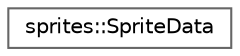 digraph "Graphical Class Hierarchy"
{
 // LATEX_PDF_SIZE
  bgcolor="transparent";
  edge [fontname=Helvetica,fontsize=10,labelfontname=Helvetica,labelfontsize=10];
  node [fontname=Helvetica,fontsize=10,shape=box,height=0.2,width=0.4];
  rankdir="LR";
  Node0 [id="Node000000",label="sprites::SpriteData",height=0.2,width=0.4,color="grey40", fillcolor="white", style="filled",URL="$structsprites_1_1_sprite_data.html",tooltip=" "];
}
